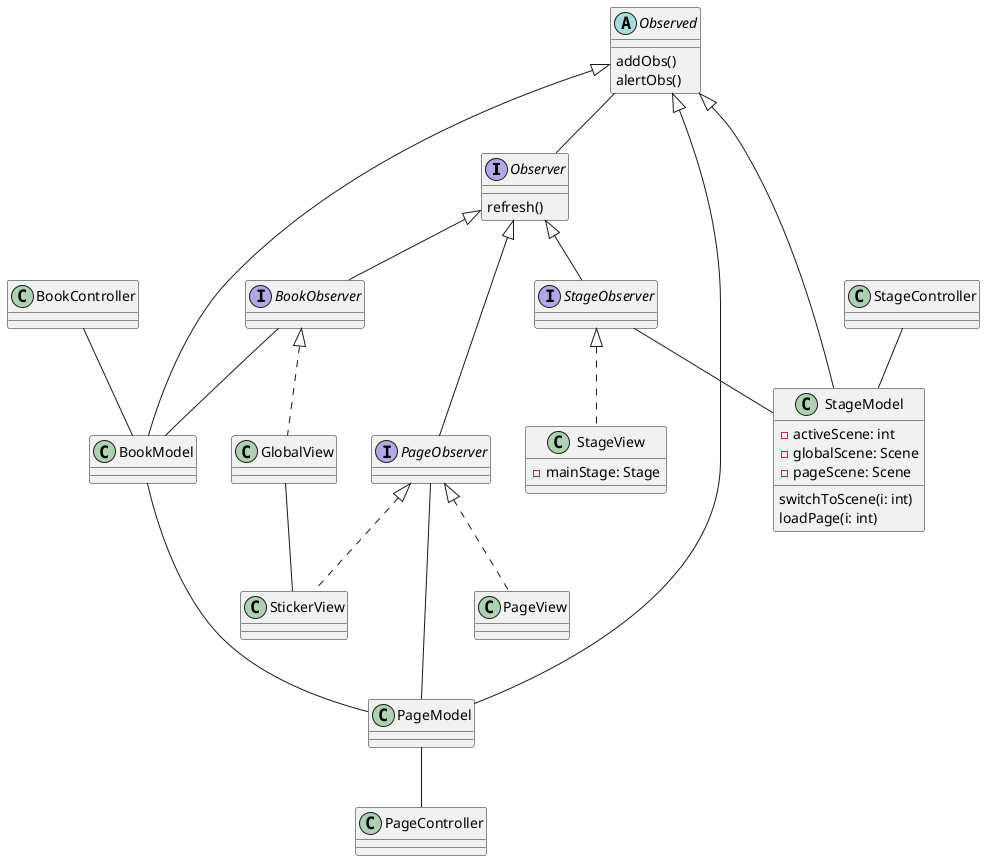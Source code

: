 @startuml class

interface Observer {
    {method} refresh()
}

interface BookObserver implements Observer {
    
}

interface PageObserver implements Observer {

}

interface StageObserver implements Observer {
    
}

abstract class Observed {
    {method} addObs()
    {method} alertObs() 
}

class BookModel extends Observed {

}

class PageModel extends Observed {

}

class StageModel extends Observed {
    - activeScene: int
    - globalScene: Scene
    - pageScene: Scene
    {method} switchToScene(i: int)
    {method} loadPage(i: int)
}

class BookController {

}

class PageController {

}

class StageController {

}

class GlobalView implements BookObserver {

}

class PageView implements PageObserver {

}

class StageView implements StageObserver {

}

class StageView {
    - mainStage: Stage

}

class StickerView implements PageObserver{

}

StageController -- StageModel
BookController -- BookModel
PageModel -- PageController

StageObserver -- StageModel
PageObserver -- PageModel
BookObserver -- BookModel
GlobalView -- StickerView

BookModel --- PageModel

Observed -- Observer

@enduml